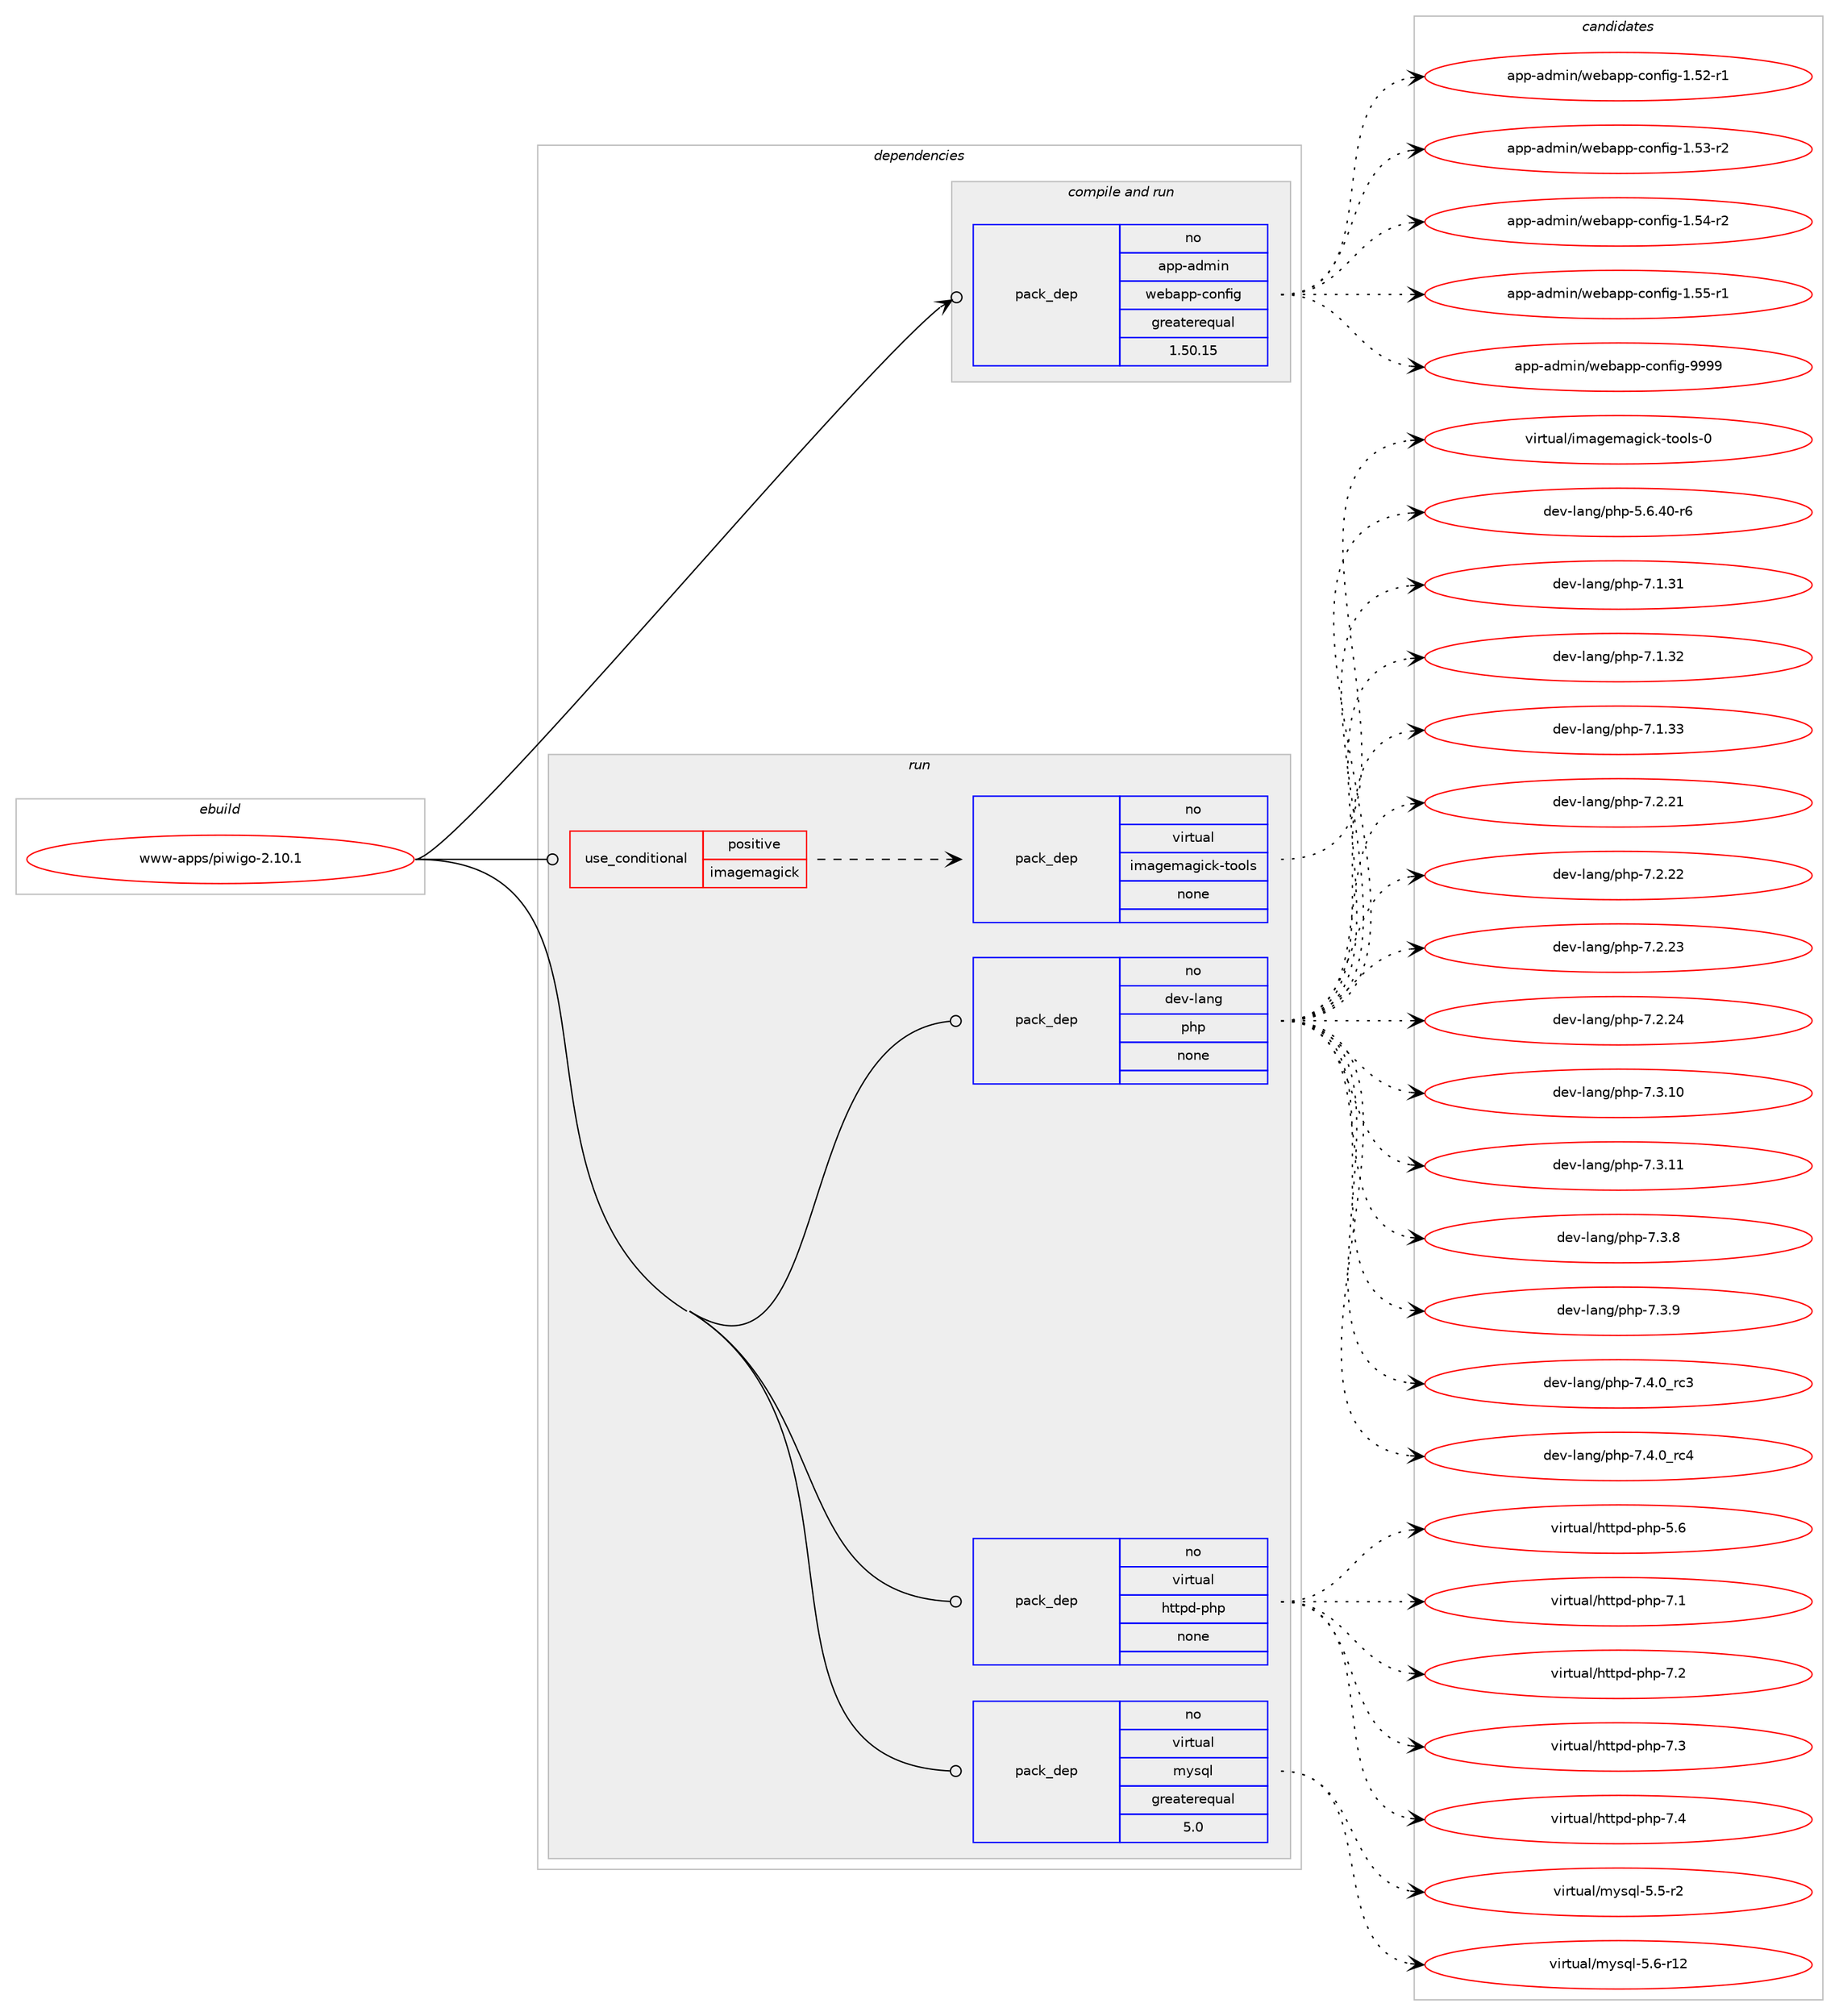 digraph prolog {

# *************
# Graph options
# *************

newrank=true;
concentrate=true;
compound=true;
graph [rankdir=LR,fontname=Helvetica,fontsize=10,ranksep=1.5];#, ranksep=2.5, nodesep=0.2];
edge  [arrowhead=vee];
node  [fontname=Helvetica,fontsize=10];

# **********
# The ebuild
# **********

subgraph cluster_leftcol {
color=gray;
rank=same;
label=<<i>ebuild</i>>;
id [label="www-apps/piwigo-2.10.1", color=red, width=4, href="../www-apps/piwigo-2.10.1.svg"];
}

# ****************
# The dependencies
# ****************

subgraph cluster_midcol {
color=gray;
label=<<i>dependencies</i>>;
subgraph cluster_compile {
fillcolor="#eeeeee";
style=filled;
label=<<i>compile</i>>;
}
subgraph cluster_compileandrun {
fillcolor="#eeeeee";
style=filled;
label=<<i>compile and run</i>>;
subgraph pack465 {
dependency567 [label=<<TABLE BORDER="0" CELLBORDER="1" CELLSPACING="0" CELLPADDING="4" WIDTH="220"><TR><TD ROWSPAN="6" CELLPADDING="30">pack_dep</TD></TR><TR><TD WIDTH="110">no</TD></TR><TR><TD>app-admin</TD></TR><TR><TD>webapp-config</TD></TR><TR><TD>greaterequal</TD></TR><TR><TD>1.50.15</TD></TR></TABLE>>, shape=none, color=blue];
}
id:e -> dependency567:w [weight=20,style="solid",arrowhead="odotvee"];
}
subgraph cluster_run {
fillcolor="#eeeeee";
style=filled;
label=<<i>run</i>>;
subgraph cond93 {
dependency568 [label=<<TABLE BORDER="0" CELLBORDER="1" CELLSPACING="0" CELLPADDING="4"><TR><TD ROWSPAN="3" CELLPADDING="10">use_conditional</TD></TR><TR><TD>positive</TD></TR><TR><TD>imagemagick</TD></TR></TABLE>>, shape=none, color=red];
subgraph pack466 {
dependency569 [label=<<TABLE BORDER="0" CELLBORDER="1" CELLSPACING="0" CELLPADDING="4" WIDTH="220"><TR><TD ROWSPAN="6" CELLPADDING="30">pack_dep</TD></TR><TR><TD WIDTH="110">no</TD></TR><TR><TD>virtual</TD></TR><TR><TD>imagemagick-tools</TD></TR><TR><TD>none</TD></TR><TR><TD></TD></TR></TABLE>>, shape=none, color=blue];
}
dependency568:e -> dependency569:w [weight=20,style="dashed",arrowhead="vee"];
}
id:e -> dependency568:w [weight=20,style="solid",arrowhead="odot"];
subgraph pack467 {
dependency570 [label=<<TABLE BORDER="0" CELLBORDER="1" CELLSPACING="0" CELLPADDING="4" WIDTH="220"><TR><TD ROWSPAN="6" CELLPADDING="30">pack_dep</TD></TR><TR><TD WIDTH="110">no</TD></TR><TR><TD>dev-lang</TD></TR><TR><TD>php</TD></TR><TR><TD>none</TD></TR><TR><TD></TD></TR></TABLE>>, shape=none, color=blue];
}
id:e -> dependency570:w [weight=20,style="solid",arrowhead="odot"];
subgraph pack468 {
dependency571 [label=<<TABLE BORDER="0" CELLBORDER="1" CELLSPACING="0" CELLPADDING="4" WIDTH="220"><TR><TD ROWSPAN="6" CELLPADDING="30">pack_dep</TD></TR><TR><TD WIDTH="110">no</TD></TR><TR><TD>virtual</TD></TR><TR><TD>httpd-php</TD></TR><TR><TD>none</TD></TR><TR><TD></TD></TR></TABLE>>, shape=none, color=blue];
}
id:e -> dependency571:w [weight=20,style="solid",arrowhead="odot"];
subgraph pack469 {
dependency572 [label=<<TABLE BORDER="0" CELLBORDER="1" CELLSPACING="0" CELLPADDING="4" WIDTH="220"><TR><TD ROWSPAN="6" CELLPADDING="30">pack_dep</TD></TR><TR><TD WIDTH="110">no</TD></TR><TR><TD>virtual</TD></TR><TR><TD>mysql</TD></TR><TR><TD>greaterequal</TD></TR><TR><TD>5.0</TD></TR></TABLE>>, shape=none, color=blue];
}
id:e -> dependency572:w [weight=20,style="solid",arrowhead="odot"];
}
}

# **************
# The candidates
# **************

subgraph cluster_choices {
rank=same;
color=gray;
label=<<i>candidates</i>>;

subgraph choice465 {
color=black;
nodesep=1;
choice971121124597100109105110471191019897112112459911111010210510345494653504511449 [label="app-admin/webapp-config-1.52-r1", color=red, width=4,href="../app-admin/webapp-config-1.52-r1.svg"];
choice971121124597100109105110471191019897112112459911111010210510345494653514511450 [label="app-admin/webapp-config-1.53-r2", color=red, width=4,href="../app-admin/webapp-config-1.53-r2.svg"];
choice971121124597100109105110471191019897112112459911111010210510345494653524511450 [label="app-admin/webapp-config-1.54-r2", color=red, width=4,href="../app-admin/webapp-config-1.54-r2.svg"];
choice971121124597100109105110471191019897112112459911111010210510345494653534511449 [label="app-admin/webapp-config-1.55-r1", color=red, width=4,href="../app-admin/webapp-config-1.55-r1.svg"];
choice97112112459710010910511047119101989711211245991111101021051034557575757 [label="app-admin/webapp-config-9999", color=red, width=4,href="../app-admin/webapp-config-9999.svg"];
dependency567:e -> choice971121124597100109105110471191019897112112459911111010210510345494653504511449:w [style=dotted,weight="100"];
dependency567:e -> choice971121124597100109105110471191019897112112459911111010210510345494653514511450:w [style=dotted,weight="100"];
dependency567:e -> choice971121124597100109105110471191019897112112459911111010210510345494653524511450:w [style=dotted,weight="100"];
dependency567:e -> choice971121124597100109105110471191019897112112459911111010210510345494653534511449:w [style=dotted,weight="100"];
dependency567:e -> choice97112112459710010910511047119101989711211245991111101021051034557575757:w [style=dotted,weight="100"];
}
subgraph choice466 {
color=black;
nodesep=1;
choice1181051141161179710847105109971031011099710310599107451161111111081154548 [label="virtual/imagemagick-tools-0", color=red, width=4,href="../virtual/imagemagick-tools-0.svg"];
dependency569:e -> choice1181051141161179710847105109971031011099710310599107451161111111081154548:w [style=dotted,weight="100"];
}
subgraph choice467 {
color=black;
nodesep=1;
choice100101118451089711010347112104112455346544652484511454 [label="dev-lang/php-5.6.40-r6", color=red, width=4,href="../dev-lang/php-5.6.40-r6.svg"];
choice10010111845108971101034711210411245554649465149 [label="dev-lang/php-7.1.31", color=red, width=4,href="../dev-lang/php-7.1.31.svg"];
choice10010111845108971101034711210411245554649465150 [label="dev-lang/php-7.1.32", color=red, width=4,href="../dev-lang/php-7.1.32.svg"];
choice10010111845108971101034711210411245554649465151 [label="dev-lang/php-7.1.33", color=red, width=4,href="../dev-lang/php-7.1.33.svg"];
choice10010111845108971101034711210411245554650465049 [label="dev-lang/php-7.2.21", color=red, width=4,href="../dev-lang/php-7.2.21.svg"];
choice10010111845108971101034711210411245554650465050 [label="dev-lang/php-7.2.22", color=red, width=4,href="../dev-lang/php-7.2.22.svg"];
choice10010111845108971101034711210411245554650465051 [label="dev-lang/php-7.2.23", color=red, width=4,href="../dev-lang/php-7.2.23.svg"];
choice10010111845108971101034711210411245554650465052 [label="dev-lang/php-7.2.24", color=red, width=4,href="../dev-lang/php-7.2.24.svg"];
choice10010111845108971101034711210411245554651464948 [label="dev-lang/php-7.3.10", color=red, width=4,href="../dev-lang/php-7.3.10.svg"];
choice10010111845108971101034711210411245554651464949 [label="dev-lang/php-7.3.11", color=red, width=4,href="../dev-lang/php-7.3.11.svg"];
choice100101118451089711010347112104112455546514656 [label="dev-lang/php-7.3.8", color=red, width=4,href="../dev-lang/php-7.3.8.svg"];
choice100101118451089711010347112104112455546514657 [label="dev-lang/php-7.3.9", color=red, width=4,href="../dev-lang/php-7.3.9.svg"];
choice100101118451089711010347112104112455546524648951149951 [label="dev-lang/php-7.4.0_rc3", color=red, width=4,href="../dev-lang/php-7.4.0_rc3.svg"];
choice100101118451089711010347112104112455546524648951149952 [label="dev-lang/php-7.4.0_rc4", color=red, width=4,href="../dev-lang/php-7.4.0_rc4.svg"];
dependency570:e -> choice100101118451089711010347112104112455346544652484511454:w [style=dotted,weight="100"];
dependency570:e -> choice10010111845108971101034711210411245554649465149:w [style=dotted,weight="100"];
dependency570:e -> choice10010111845108971101034711210411245554649465150:w [style=dotted,weight="100"];
dependency570:e -> choice10010111845108971101034711210411245554649465151:w [style=dotted,weight="100"];
dependency570:e -> choice10010111845108971101034711210411245554650465049:w [style=dotted,weight="100"];
dependency570:e -> choice10010111845108971101034711210411245554650465050:w [style=dotted,weight="100"];
dependency570:e -> choice10010111845108971101034711210411245554650465051:w [style=dotted,weight="100"];
dependency570:e -> choice10010111845108971101034711210411245554650465052:w [style=dotted,weight="100"];
dependency570:e -> choice10010111845108971101034711210411245554651464948:w [style=dotted,weight="100"];
dependency570:e -> choice10010111845108971101034711210411245554651464949:w [style=dotted,weight="100"];
dependency570:e -> choice100101118451089711010347112104112455546514656:w [style=dotted,weight="100"];
dependency570:e -> choice100101118451089711010347112104112455546514657:w [style=dotted,weight="100"];
dependency570:e -> choice100101118451089711010347112104112455546524648951149951:w [style=dotted,weight="100"];
dependency570:e -> choice100101118451089711010347112104112455546524648951149952:w [style=dotted,weight="100"];
}
subgraph choice468 {
color=black;
nodesep=1;
choice11810511411611797108471041161161121004511210411245534654 [label="virtual/httpd-php-5.6", color=red, width=4,href="../virtual/httpd-php-5.6.svg"];
choice11810511411611797108471041161161121004511210411245554649 [label="virtual/httpd-php-7.1", color=red, width=4,href="../virtual/httpd-php-7.1.svg"];
choice11810511411611797108471041161161121004511210411245554650 [label="virtual/httpd-php-7.2", color=red, width=4,href="../virtual/httpd-php-7.2.svg"];
choice11810511411611797108471041161161121004511210411245554651 [label="virtual/httpd-php-7.3", color=red, width=4,href="../virtual/httpd-php-7.3.svg"];
choice11810511411611797108471041161161121004511210411245554652 [label="virtual/httpd-php-7.4", color=red, width=4,href="../virtual/httpd-php-7.4.svg"];
dependency571:e -> choice11810511411611797108471041161161121004511210411245534654:w [style=dotted,weight="100"];
dependency571:e -> choice11810511411611797108471041161161121004511210411245554649:w [style=dotted,weight="100"];
dependency571:e -> choice11810511411611797108471041161161121004511210411245554650:w [style=dotted,weight="100"];
dependency571:e -> choice11810511411611797108471041161161121004511210411245554651:w [style=dotted,weight="100"];
dependency571:e -> choice11810511411611797108471041161161121004511210411245554652:w [style=dotted,weight="100"];
}
subgraph choice469 {
color=black;
nodesep=1;
choice1181051141161179710847109121115113108455346534511450 [label="virtual/mysql-5.5-r2", color=red, width=4,href="../virtual/mysql-5.5-r2.svg"];
choice118105114116117971084710912111511310845534654451144950 [label="virtual/mysql-5.6-r12", color=red, width=4,href="../virtual/mysql-5.6-r12.svg"];
dependency572:e -> choice1181051141161179710847109121115113108455346534511450:w [style=dotted,weight="100"];
dependency572:e -> choice118105114116117971084710912111511310845534654451144950:w [style=dotted,weight="100"];
}
}

}
